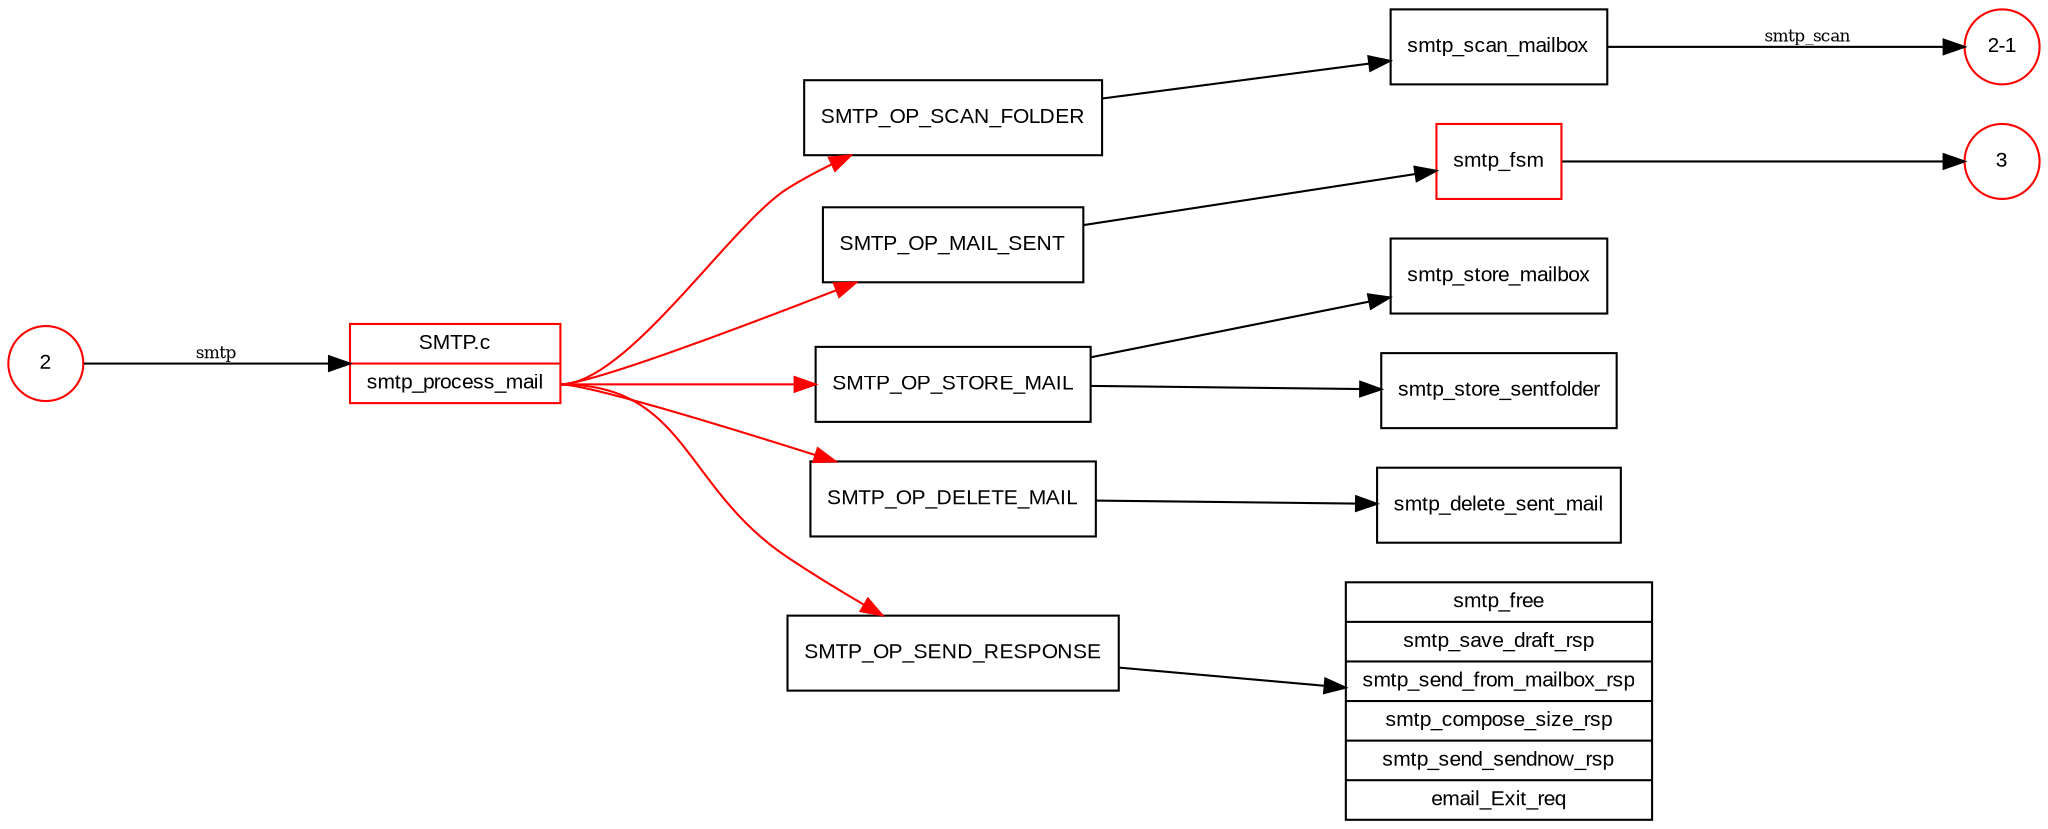 digraph g {

	graph [ranksep=1.5 splines=true overlap=false];
	node [fontsize = 10 shape = record fontname = "Arial"];
	edge [labelfontsize="10" fontsize="8"];
	rankdir = "LR";

	"2" [
		label = 2
		shape = circle
		color = red
	];

	"3" [
		label = 3
		shape = circle
		color = red
	];

	node0 [
		label = "<0> SMTP.c | <1> smtp_process_mail"
		color = red
		/* width = 2.4 */
	];

	state0 [ label = "SMTP_OP_SCAN_FOLDER"
		//color = blue
	];
	state1 [ label = "SMTP_OP_MAIL_SENT" ];
	state2 [ label = "SMTP_OP_STORE_MAIL" ];
	state3 [ label = "SMTP_OP_DELETE_MAIL" ];
	state4 [ label = "SMTP_OP_SEND_RESPONSE"
		//color = blue
	];

	func0 [ label = "smtp_scan_mailbox" ];
	func1 [ label = "smtp_fsm" color = red];
	func2 [ label = "smtp_store_mailbox" ];
	func3 [ label = "smtp_store_sentfolder" ];
	func4 [ label = "smtp_delete_sent_mail" ];
/*
	func5 [ label = "smtp_free" ];
	func6 [ label = "smtp_save_draft_rsp" ];
	func7 [ label = "smtp_send_from_mailbox_rsp" style=filled];
	func8 [ label = "smtp_compose_size_rsp"];
	func9 [ label = "smtp_send_sendnow_rsp"];
	func10 [ label = "email_Exit_req"];
*/
	combo_func [
		label = "smtp_free | smtp_save_draft_rsp | smtp_send_from_mailbox_rsp | smtp_compose_size_rsp | smtp_send_sendnow_rsp | email_Exit_req"
		shape = "record"
	]

	"2-1" [ label = "2-1" color = red shape = circle ];

	// relationship
	"2" -> node0 [label = "smtp"];

	node0:1 -> state0 [color = red];
	node0:1 -> state1 [color = red];
	node0:1 -> state2 [color = red];
	node0:1 -> state3 [color = red];
	node0:1 -> state4 [color = red];

	state0 -> func0;
	func0 -> "2-1" [label = "smtp_scan"];
	state1 -> func1;
	state2 -> func2;
	state2 -> func3;
	state3 -> func4;

	state4 -> combo_func;
/*
	state4 -> func5;
	state4 -> func6;
	state4 -> func7;
	state4 -> func8;
	state4 -> func9;
	state4 -> func10;
*/
	func1 -> "3";
}
